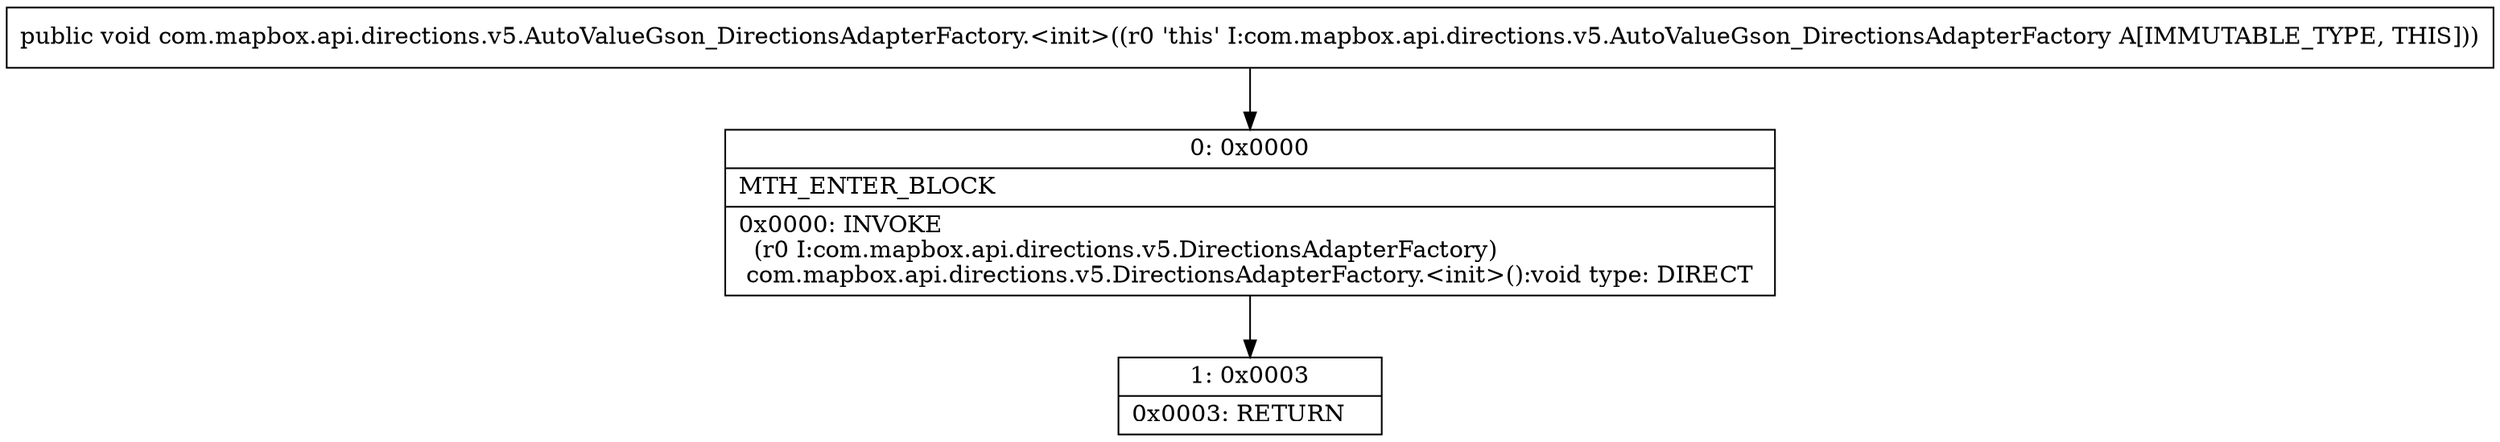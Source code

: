 digraph "CFG forcom.mapbox.api.directions.v5.AutoValueGson_DirectionsAdapterFactory.\<init\>()V" {
Node_0 [shape=record,label="{0\:\ 0x0000|MTH_ENTER_BLOCK\l|0x0000: INVOKE  \l  (r0 I:com.mapbox.api.directions.v5.DirectionsAdapterFactory)\l com.mapbox.api.directions.v5.DirectionsAdapterFactory.\<init\>():void type: DIRECT \l}"];
Node_1 [shape=record,label="{1\:\ 0x0003|0x0003: RETURN   \l}"];
MethodNode[shape=record,label="{public void com.mapbox.api.directions.v5.AutoValueGson_DirectionsAdapterFactory.\<init\>((r0 'this' I:com.mapbox.api.directions.v5.AutoValueGson_DirectionsAdapterFactory A[IMMUTABLE_TYPE, THIS])) }"];
MethodNode -> Node_0;
Node_0 -> Node_1;
}

